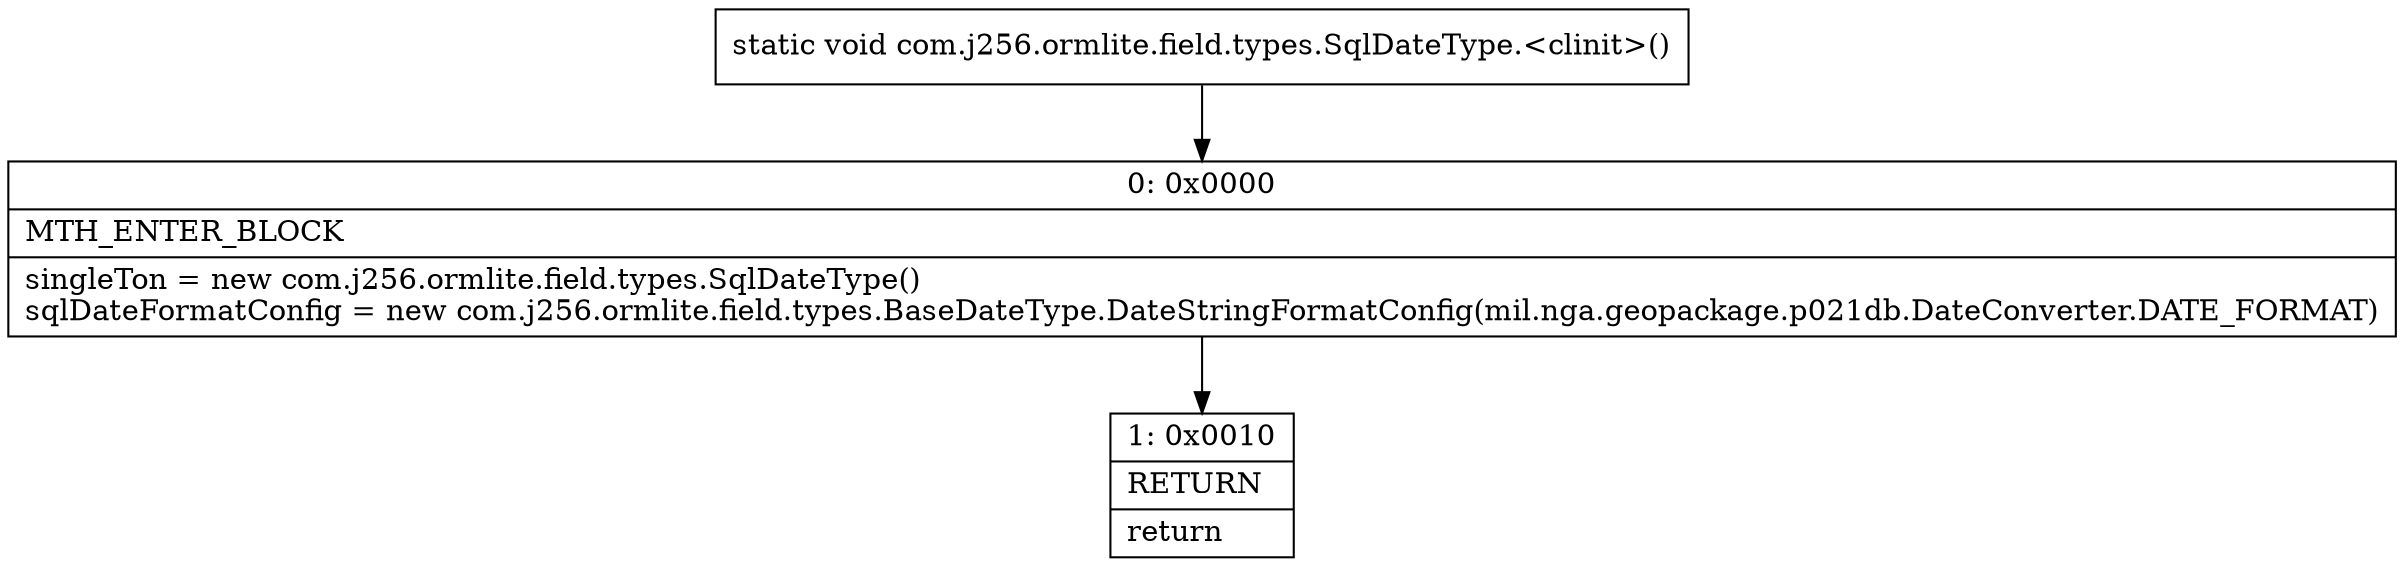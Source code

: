 digraph "CFG forcom.j256.ormlite.field.types.SqlDateType.\<clinit\>()V" {
Node_0 [shape=record,label="{0\:\ 0x0000|MTH_ENTER_BLOCK\l|singleTon = new com.j256.ormlite.field.types.SqlDateType()\lsqlDateFormatConfig = new com.j256.ormlite.field.types.BaseDateType.DateStringFormatConfig(mil.nga.geopackage.p021db.DateConverter.DATE_FORMAT)\l}"];
Node_1 [shape=record,label="{1\:\ 0x0010|RETURN\l|return\l}"];
MethodNode[shape=record,label="{static void com.j256.ormlite.field.types.SqlDateType.\<clinit\>() }"];
MethodNode -> Node_0;
Node_0 -> Node_1;
}

